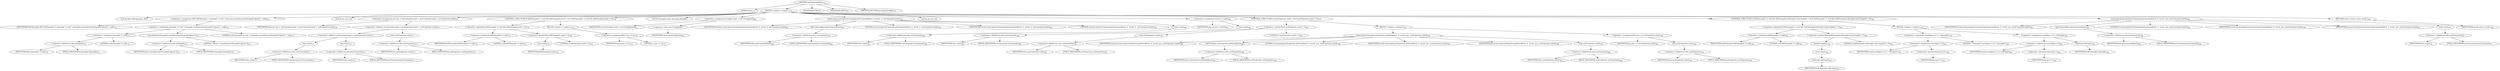 digraph "getCommandline" {  
"423" [label = <(METHOD,getCommandline)<SUB>174</SUB>> ]
"424" [label = <(PARAM,this)<SUB>174</SUB>> ]
"425" [label = <(BLOCK,&lt;empty&gt;,&lt;empty&gt;)<SUB>174</SUB>> ]
"426" [label = <(LOCAL,Path fullClasspath: ANY)> ]
"427" [label = <(&lt;operator&gt;.assignment,ANY fullClasspath = classpath != null ? classpath.concatSystemClasspath(&quot;ignore&quot;) : null)<SUB>175</SUB>> ]
"428" [label = <(IDENTIFIER,fullClasspath,ANY fullClasspath = classpath != null ? classpath.concatSystemClasspath(&quot;ignore&quot;) : null)<SUB>175</SUB>> ]
"429" [label = <(&lt;operator&gt;.conditional,classpath != null ? classpath.concatSystemClasspath(&quot;ignore&quot;) : null)<SUB>175</SUB>> ]
"430" [label = <(&lt;operator&gt;.notEquals,classpath != null)<SUB>175</SUB>> ]
"431" [label = <(&lt;operator&gt;.fieldAccess,this.classpath)<SUB>175</SUB>> ]
"432" [label = <(IDENTIFIER,this,classpath != null)<SUB>175</SUB>> ]
"433" [label = <(FIELD_IDENTIFIER,classpath,classpath)<SUB>175</SUB>> ]
"434" [label = <(LITERAL,null,classpath != null)<SUB>175</SUB>> ]
"435" [label = <(concatSystemClasspath,concatSystemClasspath(&quot;ignore&quot;))<SUB>175</SUB>> ]
"436" [label = <(&lt;operator&gt;.fieldAccess,this.classpath)<SUB>175</SUB>> ]
"437" [label = <(IDENTIFIER,this,concatSystemClasspath(&quot;ignore&quot;))<SUB>175</SUB>> ]
"438" [label = <(FIELD_IDENTIFIER,classpath,classpath)<SUB>175</SUB>> ]
"439" [label = <(LITERAL,&quot;ignore&quot;,concatSystemClasspath(&quot;ignore&quot;))<SUB>175</SUB>> ]
"440" [label = <(LITERAL,null,classpath != null ? classpath.concatSystemClasspath(&quot;ignore&quot;) : null)<SUB>175</SUB>> ]
"441" [label = <(LOCAL,int size: int)> ]
"442" [label = <(&lt;operator&gt;.assignment,int size = vmCommand.size() + javaCommand.size() + sysProperties.size())<SUB>176</SUB>> ]
"443" [label = <(IDENTIFIER,size,int size = vmCommand.size() + javaCommand.size() + sysProperties.size())<SUB>176</SUB>> ]
"444" [label = <(&lt;operator&gt;.addition,vmCommand.size() + javaCommand.size() + sysProperties.size())<SUB>177</SUB>> ]
"445" [label = <(&lt;operator&gt;.addition,vmCommand.size() + javaCommand.size())<SUB>177</SUB>> ]
"446" [label = <(size,size())<SUB>177</SUB>> ]
"447" [label = <(&lt;operator&gt;.fieldAccess,this.vmCommand)<SUB>177</SUB>> ]
"448" [label = <(IDENTIFIER,this,size())<SUB>177</SUB>> ]
"449" [label = <(FIELD_IDENTIFIER,vmCommand,vmCommand)<SUB>177</SUB>> ]
"450" [label = <(size,size())<SUB>177</SUB>> ]
"451" [label = <(&lt;operator&gt;.fieldAccess,this.javaCommand)<SUB>177</SUB>> ]
"452" [label = <(IDENTIFIER,this,size())<SUB>177</SUB>> ]
"453" [label = <(FIELD_IDENTIFIER,javaCommand,javaCommand)<SUB>177</SUB>> ]
"454" [label = <(size,sysProperties.size())<SUB>177</SUB>> ]
"455" [label = <(&lt;operator&gt;.fieldAccess,this.sysProperties)<SUB>177</SUB>> ]
"456" [label = <(IDENTIFIER,this,sysProperties.size())<SUB>177</SUB>> ]
"457" [label = <(FIELD_IDENTIFIER,sysProperties,sysProperties)<SUB>177</SUB>> ]
"458" [label = <(CONTROL_STRUCTURE,if (fullClasspath != null &amp;&amp; fullClasspath.size() &gt; 0),if (fullClasspath != null &amp;&amp; fullClasspath.size() &gt; 0))<SUB>178</SUB>> ]
"459" [label = <(&lt;operator&gt;.logicalAnd,fullClasspath != null &amp;&amp; fullClasspath.size() &gt; 0)<SUB>178</SUB>> ]
"460" [label = <(&lt;operator&gt;.notEquals,fullClasspath != null)<SUB>178</SUB>> ]
"461" [label = <(IDENTIFIER,fullClasspath,fullClasspath != null)<SUB>178</SUB>> ]
"462" [label = <(LITERAL,null,fullClasspath != null)<SUB>178</SUB>> ]
"463" [label = <(&lt;operator&gt;.greaterThan,fullClasspath.size() &gt; 0)<SUB>178</SUB>> ]
"464" [label = <(size,size())<SUB>178</SUB>> ]
"465" [label = <(IDENTIFIER,fullClasspath,size())<SUB>178</SUB>> ]
"466" [label = <(LITERAL,0,fullClasspath.size() &gt; 0)<SUB>178</SUB>> ]
"467" [label = <(BLOCK,&lt;empty&gt;,&lt;empty&gt;)<SUB>178</SUB>> ]
"468" [label = <(&lt;operator&gt;.assignmentPlus,size += 2)<SUB>179</SUB>> ]
"469" [label = <(IDENTIFIER,size,size += 2)<SUB>179</SUB>> ]
"470" [label = <(LITERAL,2,size += 2)<SUB>179</SUB>> ]
"471" [label = <(LOCAL,String[] result: java.lang.String[])> ]
"472" [label = <(&lt;operator&gt;.assignment,String[] result = new String[size])<SUB>182</SUB>> ]
"473" [label = <(IDENTIFIER,result,String[] result = new String[size])<SUB>182</SUB>> ]
"474" [label = <(&lt;operator&gt;.alloc,new String[size])> ]
"475" [label = <(IDENTIFIER,size,new String[size])<SUB>182</SUB>> ]
"476" [label = <(arraycopy,arraycopy(vmCommand.getCommandline(), 0, result, 0, vmCommand.size()))<SUB>183</SUB>> ]
"477" [label = <(IDENTIFIER,System,arraycopy(vmCommand.getCommandline(), 0, result, 0, vmCommand.size()))<SUB>183</SUB>> ]
"478" [label = <(getCommandline,getCommandline())<SUB>183</SUB>> ]
"479" [label = <(&lt;operator&gt;.fieldAccess,this.vmCommand)<SUB>183</SUB>> ]
"480" [label = <(IDENTIFIER,this,getCommandline())<SUB>183</SUB>> ]
"481" [label = <(FIELD_IDENTIFIER,vmCommand,vmCommand)<SUB>183</SUB>> ]
"482" [label = <(LITERAL,0,arraycopy(vmCommand.getCommandline(), 0, result, 0, vmCommand.size()))<SUB>183</SUB>> ]
"483" [label = <(IDENTIFIER,result,arraycopy(vmCommand.getCommandline(), 0, result, 0, vmCommand.size()))<SUB>184</SUB>> ]
"484" [label = <(LITERAL,0,arraycopy(vmCommand.getCommandline(), 0, result, 0, vmCommand.size()))<SUB>184</SUB>> ]
"485" [label = <(size,size())<SUB>184</SUB>> ]
"486" [label = <(&lt;operator&gt;.fieldAccess,this.vmCommand)<SUB>184</SUB>> ]
"487" [label = <(IDENTIFIER,this,size())<SUB>184</SUB>> ]
"488" [label = <(FIELD_IDENTIFIER,vmCommand,vmCommand)<SUB>184</SUB>> ]
"489" [label = <(LOCAL,int pos: int)> ]
"490" [label = <(&lt;operator&gt;.assignment,int pos = size())<SUB>186</SUB>> ]
"491" [label = <(IDENTIFIER,pos,int pos = size())<SUB>186</SUB>> ]
"492" [label = <(size,size())<SUB>186</SUB>> ]
"493" [label = <(&lt;operator&gt;.fieldAccess,this.vmCommand)<SUB>186</SUB>> ]
"494" [label = <(IDENTIFIER,this,size())<SUB>186</SUB>> ]
"495" [label = <(FIELD_IDENTIFIER,vmCommand,vmCommand)<SUB>186</SUB>> ]
"496" [label = <(CONTROL_STRUCTURE,if (sysProperties.size() &gt; 0),if (sysProperties.size() &gt; 0))<SUB>187</SUB>> ]
"497" [label = <(&lt;operator&gt;.greaterThan,sysProperties.size() &gt; 0)<SUB>187</SUB>> ]
"498" [label = <(size,sysProperties.size())<SUB>187</SUB>> ]
"499" [label = <(&lt;operator&gt;.fieldAccess,this.sysProperties)<SUB>187</SUB>> ]
"500" [label = <(IDENTIFIER,this,sysProperties.size())<SUB>187</SUB>> ]
"501" [label = <(FIELD_IDENTIFIER,sysProperties,sysProperties)<SUB>187</SUB>> ]
"502" [label = <(LITERAL,0,sysProperties.size() &gt; 0)<SUB>187</SUB>> ]
"503" [label = <(BLOCK,&lt;empty&gt;,&lt;empty&gt;)<SUB>187</SUB>> ]
"504" [label = <(arraycopy,arraycopy(sysProperties.getVariables(), 0, result, pos, sysProperties.size()))<SUB>188</SUB>> ]
"505" [label = <(IDENTIFIER,System,arraycopy(sysProperties.getVariables(), 0, result, pos, sysProperties.size()))<SUB>188</SUB>> ]
"506" [label = <(getVariables,sysProperties.getVariables())<SUB>188</SUB>> ]
"507" [label = <(&lt;operator&gt;.fieldAccess,this.sysProperties)<SUB>188</SUB>> ]
"508" [label = <(IDENTIFIER,this,sysProperties.getVariables())<SUB>188</SUB>> ]
"509" [label = <(FIELD_IDENTIFIER,sysProperties,sysProperties)<SUB>188</SUB>> ]
"510" [label = <(LITERAL,0,arraycopy(sysProperties.getVariables(), 0, result, pos, sysProperties.size()))<SUB>188</SUB>> ]
"511" [label = <(IDENTIFIER,result,arraycopy(sysProperties.getVariables(), 0, result, pos, sysProperties.size()))<SUB>189</SUB>> ]
"512" [label = <(IDENTIFIER,pos,arraycopy(sysProperties.getVariables(), 0, result, pos, sysProperties.size()))<SUB>189</SUB>> ]
"513" [label = <(size,sysProperties.size())<SUB>189</SUB>> ]
"514" [label = <(&lt;operator&gt;.fieldAccess,this.sysProperties)<SUB>189</SUB>> ]
"515" [label = <(IDENTIFIER,this,sysProperties.size())<SUB>189</SUB>> ]
"516" [label = <(FIELD_IDENTIFIER,sysProperties,sysProperties)<SUB>189</SUB>> ]
"517" [label = <(&lt;operator&gt;.assignmentPlus,pos += sysProperties.size())<SUB>190</SUB>> ]
"518" [label = <(IDENTIFIER,pos,pos += sysProperties.size())<SUB>190</SUB>> ]
"519" [label = <(size,sysProperties.size())<SUB>190</SUB>> ]
"520" [label = <(&lt;operator&gt;.fieldAccess,this.sysProperties)<SUB>190</SUB>> ]
"521" [label = <(IDENTIFIER,this,sysProperties.size())<SUB>190</SUB>> ]
"522" [label = <(FIELD_IDENTIFIER,sysProperties,sysProperties)<SUB>190</SUB>> ]
"523" [label = <(CONTROL_STRUCTURE,if (fullClasspath != null &amp;&amp; fullClasspath.toString().trim().length() &gt; 0),if (fullClasspath != null &amp;&amp; fullClasspath.toString().trim().length() &gt; 0))<SUB>192</SUB>> ]
"524" [label = <(&lt;operator&gt;.logicalAnd,fullClasspath != null &amp;&amp; fullClasspath.toString().trim().length() &gt; 0)<SUB>192</SUB>> ]
"525" [label = <(&lt;operator&gt;.notEquals,fullClasspath != null)<SUB>192</SUB>> ]
"526" [label = <(IDENTIFIER,fullClasspath,fullClasspath != null)<SUB>192</SUB>> ]
"527" [label = <(LITERAL,null,fullClasspath != null)<SUB>192</SUB>> ]
"528" [label = <(&lt;operator&gt;.greaterThan,fullClasspath.toString().trim().length() &gt; 0)<SUB>192</SUB>> ]
"529" [label = <(length,length())<SUB>192</SUB>> ]
"530" [label = <(trim,trim())<SUB>192</SUB>> ]
"531" [label = <(toString,toString())<SUB>192</SUB>> ]
"532" [label = <(IDENTIFIER,fullClasspath,toString())<SUB>192</SUB>> ]
"533" [label = <(LITERAL,0,fullClasspath.toString().trim().length() &gt; 0)<SUB>192</SUB>> ]
"534" [label = <(BLOCK,&lt;empty&gt;,&lt;empty&gt;)<SUB>192</SUB>> ]
"535" [label = <(&lt;operator&gt;.assignment,result[pos++] = &quot;-classpath&quot;)<SUB>193</SUB>> ]
"536" [label = <(&lt;operator&gt;.indexAccess,result[pos++])<SUB>193</SUB>> ]
"537" [label = <(IDENTIFIER,result,result[pos++] = &quot;-classpath&quot;)<SUB>193</SUB>> ]
"538" [label = <(&lt;operator&gt;.postIncrement,pos++)<SUB>193</SUB>> ]
"539" [label = <(IDENTIFIER,pos,pos++)<SUB>193</SUB>> ]
"540" [label = <(LITERAL,&quot;-classpath&quot;,result[pos++] = &quot;-classpath&quot;)<SUB>193</SUB>> ]
"541" [label = <(&lt;operator&gt;.assignment,result[pos++] = toString())<SUB>194</SUB>> ]
"542" [label = <(&lt;operator&gt;.indexAccess,result[pos++])<SUB>194</SUB>> ]
"543" [label = <(IDENTIFIER,result,result[pos++] = toString())<SUB>194</SUB>> ]
"544" [label = <(&lt;operator&gt;.postIncrement,pos++)<SUB>194</SUB>> ]
"545" [label = <(IDENTIFIER,pos,pos++)<SUB>194</SUB>> ]
"546" [label = <(toString,toString())<SUB>194</SUB>> ]
"547" [label = <(IDENTIFIER,fullClasspath,toString())<SUB>194</SUB>> ]
"548" [label = <(arraycopy,arraycopy(javaCommand.getCommandline(), 0, result, pos, javaCommand.size()))<SUB>196</SUB>> ]
"549" [label = <(IDENTIFIER,System,arraycopy(javaCommand.getCommandline(), 0, result, pos, javaCommand.size()))<SUB>196</SUB>> ]
"550" [label = <(getCommandline,getCommandline())<SUB>196</SUB>> ]
"551" [label = <(&lt;operator&gt;.fieldAccess,this.javaCommand)<SUB>196</SUB>> ]
"552" [label = <(IDENTIFIER,this,getCommandline())<SUB>196</SUB>> ]
"553" [label = <(FIELD_IDENTIFIER,javaCommand,javaCommand)<SUB>196</SUB>> ]
"554" [label = <(LITERAL,0,arraycopy(javaCommand.getCommandline(), 0, result, pos, javaCommand.size()))<SUB>196</SUB>> ]
"555" [label = <(IDENTIFIER,result,arraycopy(javaCommand.getCommandline(), 0, result, pos, javaCommand.size()))<SUB>197</SUB>> ]
"556" [label = <(IDENTIFIER,pos,arraycopy(javaCommand.getCommandline(), 0, result, pos, javaCommand.size()))<SUB>197</SUB>> ]
"557" [label = <(size,size())<SUB>197</SUB>> ]
"558" [label = <(&lt;operator&gt;.fieldAccess,this.javaCommand)<SUB>197</SUB>> ]
"559" [label = <(IDENTIFIER,this,size())<SUB>197</SUB>> ]
"560" [label = <(FIELD_IDENTIFIER,javaCommand,javaCommand)<SUB>197</SUB>> ]
"561" [label = <(RETURN,return result;,return result;)<SUB>198</SUB>> ]
"562" [label = <(IDENTIFIER,result,return result;)<SUB>198</SUB>> ]
"563" [label = <(MODIFIER,PUBLIC)> ]
"564" [label = <(MODIFIER,VIRTUAL)> ]
"565" [label = <(METHOD_RETURN,java.lang.String[])<SUB>174</SUB>> ]
  "423" -> "424" 
  "423" -> "425" 
  "423" -> "563" 
  "423" -> "564" 
  "423" -> "565" 
  "425" -> "426" 
  "425" -> "427" 
  "425" -> "441" 
  "425" -> "442" 
  "425" -> "458" 
  "425" -> "471" 
  "425" -> "472" 
  "425" -> "476" 
  "425" -> "489" 
  "425" -> "490" 
  "425" -> "496" 
  "425" -> "523" 
  "425" -> "548" 
  "425" -> "561" 
  "427" -> "428" 
  "427" -> "429" 
  "429" -> "430" 
  "429" -> "435" 
  "429" -> "440" 
  "430" -> "431" 
  "430" -> "434" 
  "431" -> "432" 
  "431" -> "433" 
  "435" -> "436" 
  "435" -> "439" 
  "436" -> "437" 
  "436" -> "438" 
  "442" -> "443" 
  "442" -> "444" 
  "444" -> "445" 
  "444" -> "454" 
  "445" -> "446" 
  "445" -> "450" 
  "446" -> "447" 
  "447" -> "448" 
  "447" -> "449" 
  "450" -> "451" 
  "451" -> "452" 
  "451" -> "453" 
  "454" -> "455" 
  "455" -> "456" 
  "455" -> "457" 
  "458" -> "459" 
  "458" -> "467" 
  "459" -> "460" 
  "459" -> "463" 
  "460" -> "461" 
  "460" -> "462" 
  "463" -> "464" 
  "463" -> "466" 
  "464" -> "465" 
  "467" -> "468" 
  "468" -> "469" 
  "468" -> "470" 
  "472" -> "473" 
  "472" -> "474" 
  "474" -> "475" 
  "476" -> "477" 
  "476" -> "478" 
  "476" -> "482" 
  "476" -> "483" 
  "476" -> "484" 
  "476" -> "485" 
  "478" -> "479" 
  "479" -> "480" 
  "479" -> "481" 
  "485" -> "486" 
  "486" -> "487" 
  "486" -> "488" 
  "490" -> "491" 
  "490" -> "492" 
  "492" -> "493" 
  "493" -> "494" 
  "493" -> "495" 
  "496" -> "497" 
  "496" -> "503" 
  "497" -> "498" 
  "497" -> "502" 
  "498" -> "499" 
  "499" -> "500" 
  "499" -> "501" 
  "503" -> "504" 
  "503" -> "517" 
  "504" -> "505" 
  "504" -> "506" 
  "504" -> "510" 
  "504" -> "511" 
  "504" -> "512" 
  "504" -> "513" 
  "506" -> "507" 
  "507" -> "508" 
  "507" -> "509" 
  "513" -> "514" 
  "514" -> "515" 
  "514" -> "516" 
  "517" -> "518" 
  "517" -> "519" 
  "519" -> "520" 
  "520" -> "521" 
  "520" -> "522" 
  "523" -> "524" 
  "523" -> "534" 
  "524" -> "525" 
  "524" -> "528" 
  "525" -> "526" 
  "525" -> "527" 
  "528" -> "529" 
  "528" -> "533" 
  "529" -> "530" 
  "530" -> "531" 
  "531" -> "532" 
  "534" -> "535" 
  "534" -> "541" 
  "535" -> "536" 
  "535" -> "540" 
  "536" -> "537" 
  "536" -> "538" 
  "538" -> "539" 
  "541" -> "542" 
  "541" -> "546" 
  "542" -> "543" 
  "542" -> "544" 
  "544" -> "545" 
  "546" -> "547" 
  "548" -> "549" 
  "548" -> "550" 
  "548" -> "554" 
  "548" -> "555" 
  "548" -> "556" 
  "548" -> "557" 
  "550" -> "551" 
  "551" -> "552" 
  "551" -> "553" 
  "557" -> "558" 
  "558" -> "559" 
  "558" -> "560" 
  "561" -> "562" 
}

